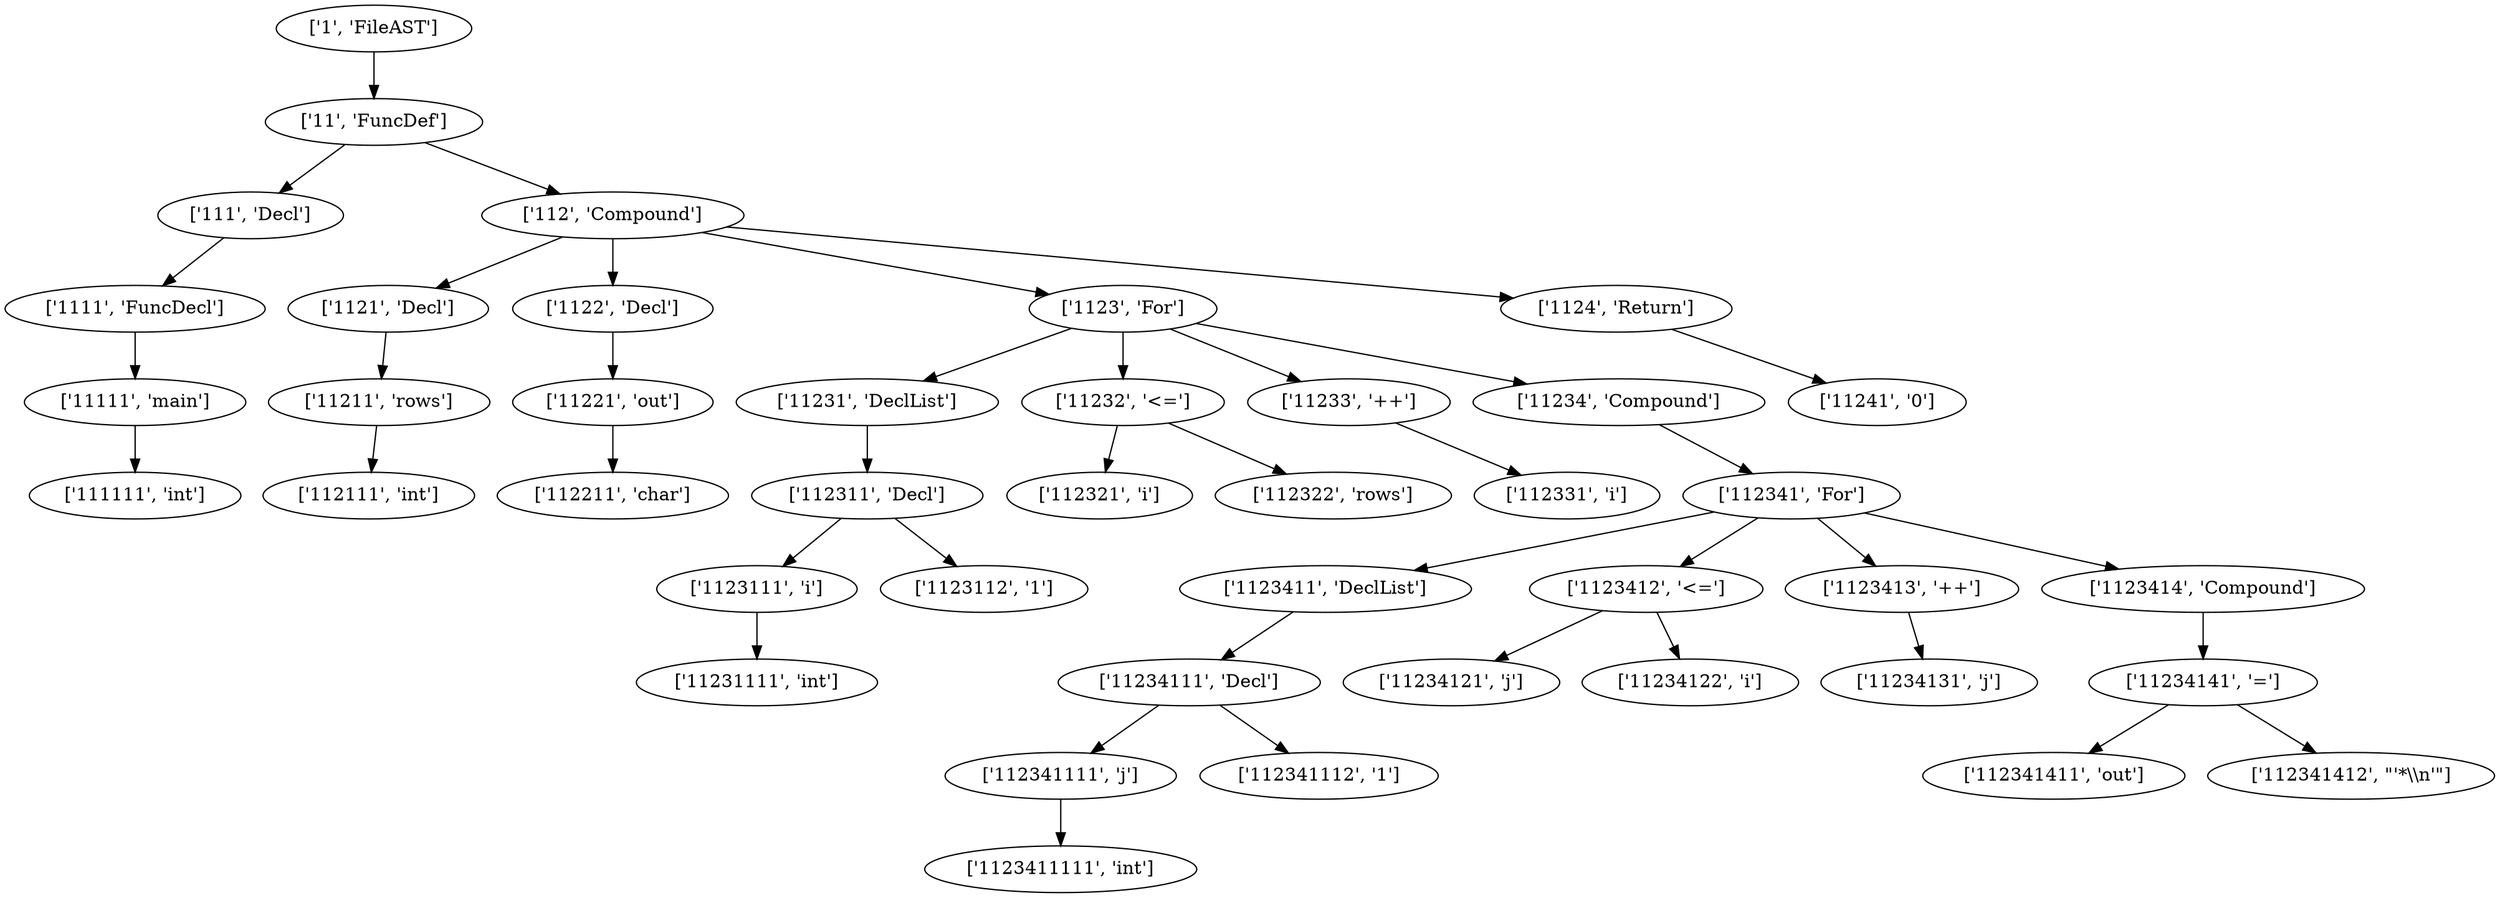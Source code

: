 digraph tree {
    "['1', 'FileAST']";
    "['11', 'FuncDef']";
    "['111', 'Decl']";
    "['1111', 'FuncDecl']";
    "['11111', 'main']";
    "['111111', 'int']";
    "['112', 'Compound']";
    "['1121', 'Decl']";
    "['11211', 'rows']";
    "['112111', 'int']";
    "['1122', 'Decl']";
    "['11221', 'out']";
    "['112211', 'char']";
    "['1123', 'For']";
    "['11231', 'DeclList']";
    "['112311', 'Decl']";
    "['1123111', 'i']";
    "['11231111', 'int']";
    "['1123112', '1']";
    "['11232', '<=']";
    "['112321', 'i']";
    "['112322', 'rows']";
    "['11233', '++']";
    "['112331', 'i']";
    "['11234', 'Compound']";
    "['112341', 'For']";
    "['1123411', 'DeclList']";
    "['11234111', 'Decl']";
    "['112341111', 'j']";
    "['1123411111', 'int']";
    "['112341112', '1']";
    "['1123412', '<=']";
    "['11234121', 'j']";
    "['11234122', 'i']";
    "['1123413', '++']";
    "['11234131', 'j']";
    "['1123414', 'Compound']";
    "['11234141', '=']";
    "['112341411', 'out']";
    "['112341412', \"'*\\\\n'\"]";
    "['1124', 'Return']";
    "['11241', '0']";
    "['1', 'FileAST']" -> "['11', 'FuncDef']";
    "['11', 'FuncDef']" -> "['111', 'Decl']";
    "['11', 'FuncDef']" -> "['112', 'Compound']";
    "['111', 'Decl']" -> "['1111', 'FuncDecl']";
    "['1111', 'FuncDecl']" -> "['11111', 'main']";
    "['11111', 'main']" -> "['111111', 'int']";
    "['112', 'Compound']" -> "['1121', 'Decl']";
    "['112', 'Compound']" -> "['1122', 'Decl']";
    "['112', 'Compound']" -> "['1123', 'For']";
    "['112', 'Compound']" -> "['1124', 'Return']";
    "['1121', 'Decl']" -> "['11211', 'rows']";
    "['11211', 'rows']" -> "['112111', 'int']";
    "['1122', 'Decl']" -> "['11221', 'out']";
    "['11221', 'out']" -> "['112211', 'char']";
    "['1123', 'For']" -> "['11231', 'DeclList']";
    "['1123', 'For']" -> "['11232', '<=']";
    "['1123', 'For']" -> "['11233', '++']";
    "['1123', 'For']" -> "['11234', 'Compound']";
    "['11231', 'DeclList']" -> "['112311', 'Decl']";
    "['112311', 'Decl']" -> "['1123111', 'i']";
    "['112311', 'Decl']" -> "['1123112', '1']";
    "['1123111', 'i']" -> "['11231111', 'int']";
    "['11232', '<=']" -> "['112321', 'i']";
    "['11232', '<=']" -> "['112322', 'rows']";
    "['11233', '++']" -> "['112331', 'i']";
    "['11234', 'Compound']" -> "['112341', 'For']";
    "['112341', 'For']" -> "['1123411', 'DeclList']";
    "['112341', 'For']" -> "['1123412', '<=']";
    "['112341', 'For']" -> "['1123413', '++']";
    "['112341', 'For']" -> "['1123414', 'Compound']";
    "['1123411', 'DeclList']" -> "['11234111', 'Decl']";
    "['11234111', 'Decl']" -> "['112341111', 'j']";
    "['11234111', 'Decl']" -> "['112341112', '1']";
    "['112341111', 'j']" -> "['1123411111', 'int']";
    "['1123412', '<=']" -> "['11234121', 'j']";
    "['1123412', '<=']" -> "['11234122', 'i']";
    "['1123413', '++']" -> "['11234131', 'j']";
    "['1123414', 'Compound']" -> "['11234141', '=']";
    "['11234141', '=']" -> "['112341411', 'out']";
    "['11234141', '=']" -> "['112341412', \"'*\\\\n'\"]";
    "['1124', 'Return']" -> "['11241', '0']";
}
